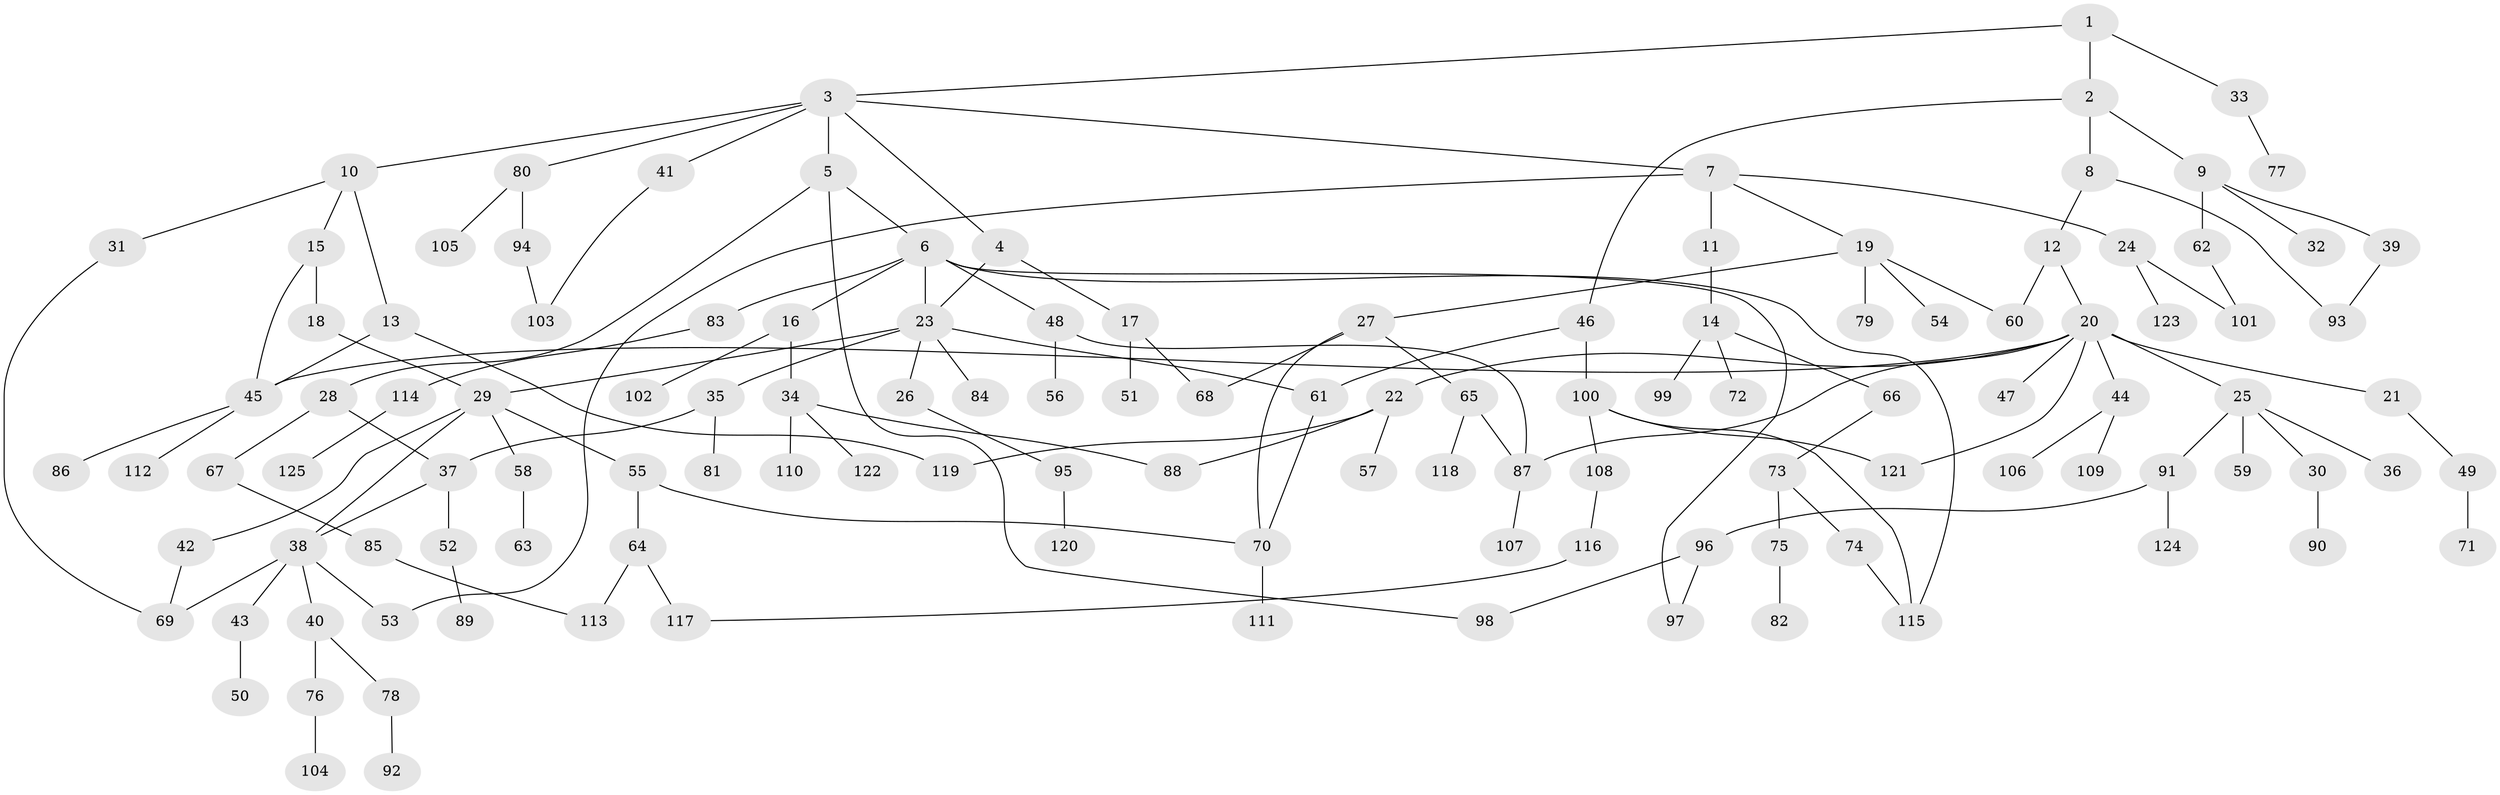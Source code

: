 // Generated by graph-tools (version 1.1) at 2025/34/03/09/25 02:34:24]
// undirected, 125 vertices, 152 edges
graph export_dot {
graph [start="1"]
  node [color=gray90,style=filled];
  1;
  2;
  3;
  4;
  5;
  6;
  7;
  8;
  9;
  10;
  11;
  12;
  13;
  14;
  15;
  16;
  17;
  18;
  19;
  20;
  21;
  22;
  23;
  24;
  25;
  26;
  27;
  28;
  29;
  30;
  31;
  32;
  33;
  34;
  35;
  36;
  37;
  38;
  39;
  40;
  41;
  42;
  43;
  44;
  45;
  46;
  47;
  48;
  49;
  50;
  51;
  52;
  53;
  54;
  55;
  56;
  57;
  58;
  59;
  60;
  61;
  62;
  63;
  64;
  65;
  66;
  67;
  68;
  69;
  70;
  71;
  72;
  73;
  74;
  75;
  76;
  77;
  78;
  79;
  80;
  81;
  82;
  83;
  84;
  85;
  86;
  87;
  88;
  89;
  90;
  91;
  92;
  93;
  94;
  95;
  96;
  97;
  98;
  99;
  100;
  101;
  102;
  103;
  104;
  105;
  106;
  107;
  108;
  109;
  110;
  111;
  112;
  113;
  114;
  115;
  116;
  117;
  118;
  119;
  120;
  121;
  122;
  123;
  124;
  125;
  1 -- 2;
  1 -- 3;
  1 -- 33;
  2 -- 8;
  2 -- 9;
  2 -- 46;
  3 -- 4;
  3 -- 5;
  3 -- 7;
  3 -- 10;
  3 -- 41;
  3 -- 80;
  4 -- 17;
  4 -- 23;
  5 -- 6;
  5 -- 28;
  5 -- 98;
  6 -- 16;
  6 -- 48;
  6 -- 83;
  6 -- 115;
  6 -- 23;
  6 -- 97;
  7 -- 11;
  7 -- 19;
  7 -- 24;
  7 -- 53;
  8 -- 12;
  8 -- 93;
  9 -- 32;
  9 -- 39;
  9 -- 62;
  10 -- 13;
  10 -- 15;
  10 -- 31;
  11 -- 14;
  12 -- 20;
  12 -- 60;
  13 -- 119;
  13 -- 45;
  14 -- 66;
  14 -- 72;
  14 -- 99;
  15 -- 18;
  15 -- 45;
  16 -- 34;
  16 -- 102;
  17 -- 51;
  17 -- 68;
  18 -- 29;
  19 -- 27;
  19 -- 54;
  19 -- 60;
  19 -- 79;
  20 -- 21;
  20 -- 22;
  20 -- 25;
  20 -- 44;
  20 -- 45;
  20 -- 47;
  20 -- 121;
  20 -- 87;
  21 -- 49;
  22 -- 57;
  22 -- 88;
  22 -- 119;
  23 -- 26;
  23 -- 35;
  23 -- 61;
  23 -- 84;
  23 -- 29;
  24 -- 101;
  24 -- 123;
  25 -- 30;
  25 -- 36;
  25 -- 59;
  25 -- 91;
  26 -- 95;
  27 -- 65;
  27 -- 70;
  27 -- 68;
  28 -- 67;
  28 -- 37;
  29 -- 38;
  29 -- 42;
  29 -- 55;
  29 -- 58;
  30 -- 90;
  31 -- 69;
  33 -- 77;
  34 -- 88;
  34 -- 110;
  34 -- 122;
  35 -- 37;
  35 -- 81;
  37 -- 52;
  37 -- 38;
  38 -- 40;
  38 -- 43;
  38 -- 69;
  38 -- 53;
  39 -- 93;
  40 -- 76;
  40 -- 78;
  41 -- 103;
  42 -- 69;
  43 -- 50;
  44 -- 106;
  44 -- 109;
  45 -- 86;
  45 -- 112;
  46 -- 100;
  46 -- 61;
  48 -- 56;
  48 -- 87;
  49 -- 71;
  52 -- 89;
  55 -- 64;
  55 -- 70;
  58 -- 63;
  61 -- 70;
  62 -- 101;
  64 -- 113;
  64 -- 117;
  65 -- 118;
  65 -- 87;
  66 -- 73;
  67 -- 85;
  70 -- 111;
  73 -- 74;
  73 -- 75;
  74 -- 115;
  75 -- 82;
  76 -- 104;
  78 -- 92;
  80 -- 94;
  80 -- 105;
  83 -- 114;
  85 -- 113;
  87 -- 107;
  91 -- 96;
  91 -- 124;
  94 -- 103;
  95 -- 120;
  96 -- 97;
  96 -- 98;
  100 -- 108;
  100 -- 115;
  100 -- 121;
  108 -- 116;
  114 -- 125;
  116 -- 117;
}
